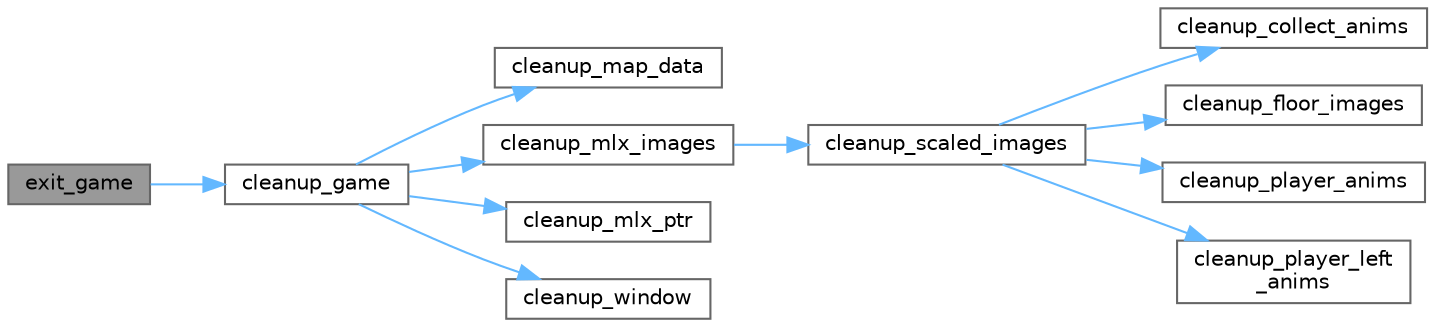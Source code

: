 digraph "exit_game"
{
 // INTERACTIVE_SVG=YES
 // LATEX_PDF_SIZE
  bgcolor="transparent";
  edge [fontname=Helvetica,fontsize=10,labelfontname=Helvetica,labelfontsize=10];
  node [fontname=Helvetica,fontsize=10,shape=box,height=0.2,width=0.4];
  rankdir="LR";
  Node1 [id="Node000001",label="exit_game",height=0.2,width=0.4,color="gray40", fillcolor="grey60", style="filled", fontcolor="black",tooltip=" "];
  Node1 -> Node2 [id="edge1_Node000001_Node000002",color="steelblue1",style="solid",tooltip=" "];
  Node2 [id="Node000002",label="cleanup_game",height=0.2,width=0.4,color="grey40", fillcolor="white", style="filled",URL="$utils_8c.html#a6b166a434f4f8cc202d9c3feaf33af7a",tooltip=" "];
  Node2 -> Node3 [id="edge2_Node000002_Node000003",color="steelblue1",style="solid",tooltip=" "];
  Node3 [id="Node000003",label="cleanup_map_data",height=0.2,width=0.4,color="grey40", fillcolor="white", style="filled",URL="$utils_8c.html#abc5614c78184dfae0a3a6a03ee44d059",tooltip=" "];
  Node2 -> Node4 [id="edge3_Node000002_Node000004",color="steelblue1",style="solid",tooltip=" "];
  Node4 [id="Node000004",label="cleanup_mlx_images",height=0.2,width=0.4,color="grey40", fillcolor="white", style="filled",URL="$utils_8c.html#a72c99faf18094cf6f6f0bd4ec752f1ae",tooltip=" "];
  Node4 -> Node5 [id="edge4_Node000004_Node000005",color="steelblue1",style="solid",tooltip=" "];
  Node5 [id="Node000005",label="cleanup_scaled_images",height=0.2,width=0.4,color="grey40", fillcolor="white", style="filled",URL="$utils_8c.html#ae4fd4ad5940a64d7c443457de7e32359",tooltip=" "];
  Node5 -> Node6 [id="edge5_Node000005_Node000006",color="steelblue1",style="solid",tooltip=" "];
  Node6 [id="Node000006",label="cleanup_collect_anims",height=0.2,width=0.4,color="grey40", fillcolor="white", style="filled",URL="$utils_8c.html#a248d446aa9c26de1799fe09b07531c3d",tooltip=" "];
  Node5 -> Node7 [id="edge6_Node000005_Node000007",color="steelblue1",style="solid",tooltip=" "];
  Node7 [id="Node000007",label="cleanup_floor_images",height=0.2,width=0.4,color="grey40", fillcolor="white", style="filled",URL="$utils_8c.html#af696a35befccf80ea35fc848c9292fef",tooltip=" "];
  Node5 -> Node8 [id="edge7_Node000005_Node000008",color="steelblue1",style="solid",tooltip=" "];
  Node8 [id="Node000008",label="cleanup_player_anims",height=0.2,width=0.4,color="grey40", fillcolor="white", style="filled",URL="$utils_8c.html#a4644ff6c8a89161bb498cbce5edd4c27",tooltip=" "];
  Node5 -> Node9 [id="edge8_Node000005_Node000009",color="steelblue1",style="solid",tooltip=" "];
  Node9 [id="Node000009",label="cleanup_player_left\l_anims",height=0.2,width=0.4,color="grey40", fillcolor="white", style="filled",URL="$utils_8c.html#a55a5e38ede17361f52b74b7108edb421",tooltip=" "];
  Node2 -> Node10 [id="edge9_Node000002_Node000010",color="steelblue1",style="solid",tooltip=" "];
  Node10 [id="Node000010",label="cleanup_mlx_ptr",height=0.2,width=0.4,color="grey40", fillcolor="white", style="filled",URL="$utils_8c.html#a2cfca98fadaab70f5db802269eea3f46",tooltip=" "];
  Node2 -> Node11 [id="edge10_Node000002_Node000011",color="steelblue1",style="solid",tooltip=" "];
  Node11 [id="Node000011",label="cleanup_window",height=0.2,width=0.4,color="grey40", fillcolor="white", style="filled",URL="$utils_8c.html#a123b79110158baa49ed60b2d7a82eebb",tooltip=" "];
}
